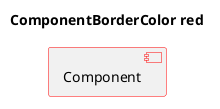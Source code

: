 @startuml
'!include ../../../plantuml-styles/plantuml-ae-skinparam-ex.iuml

skinparam ComponentBorderColor red

title ComponentBorderColor red

component Component 
@enduml